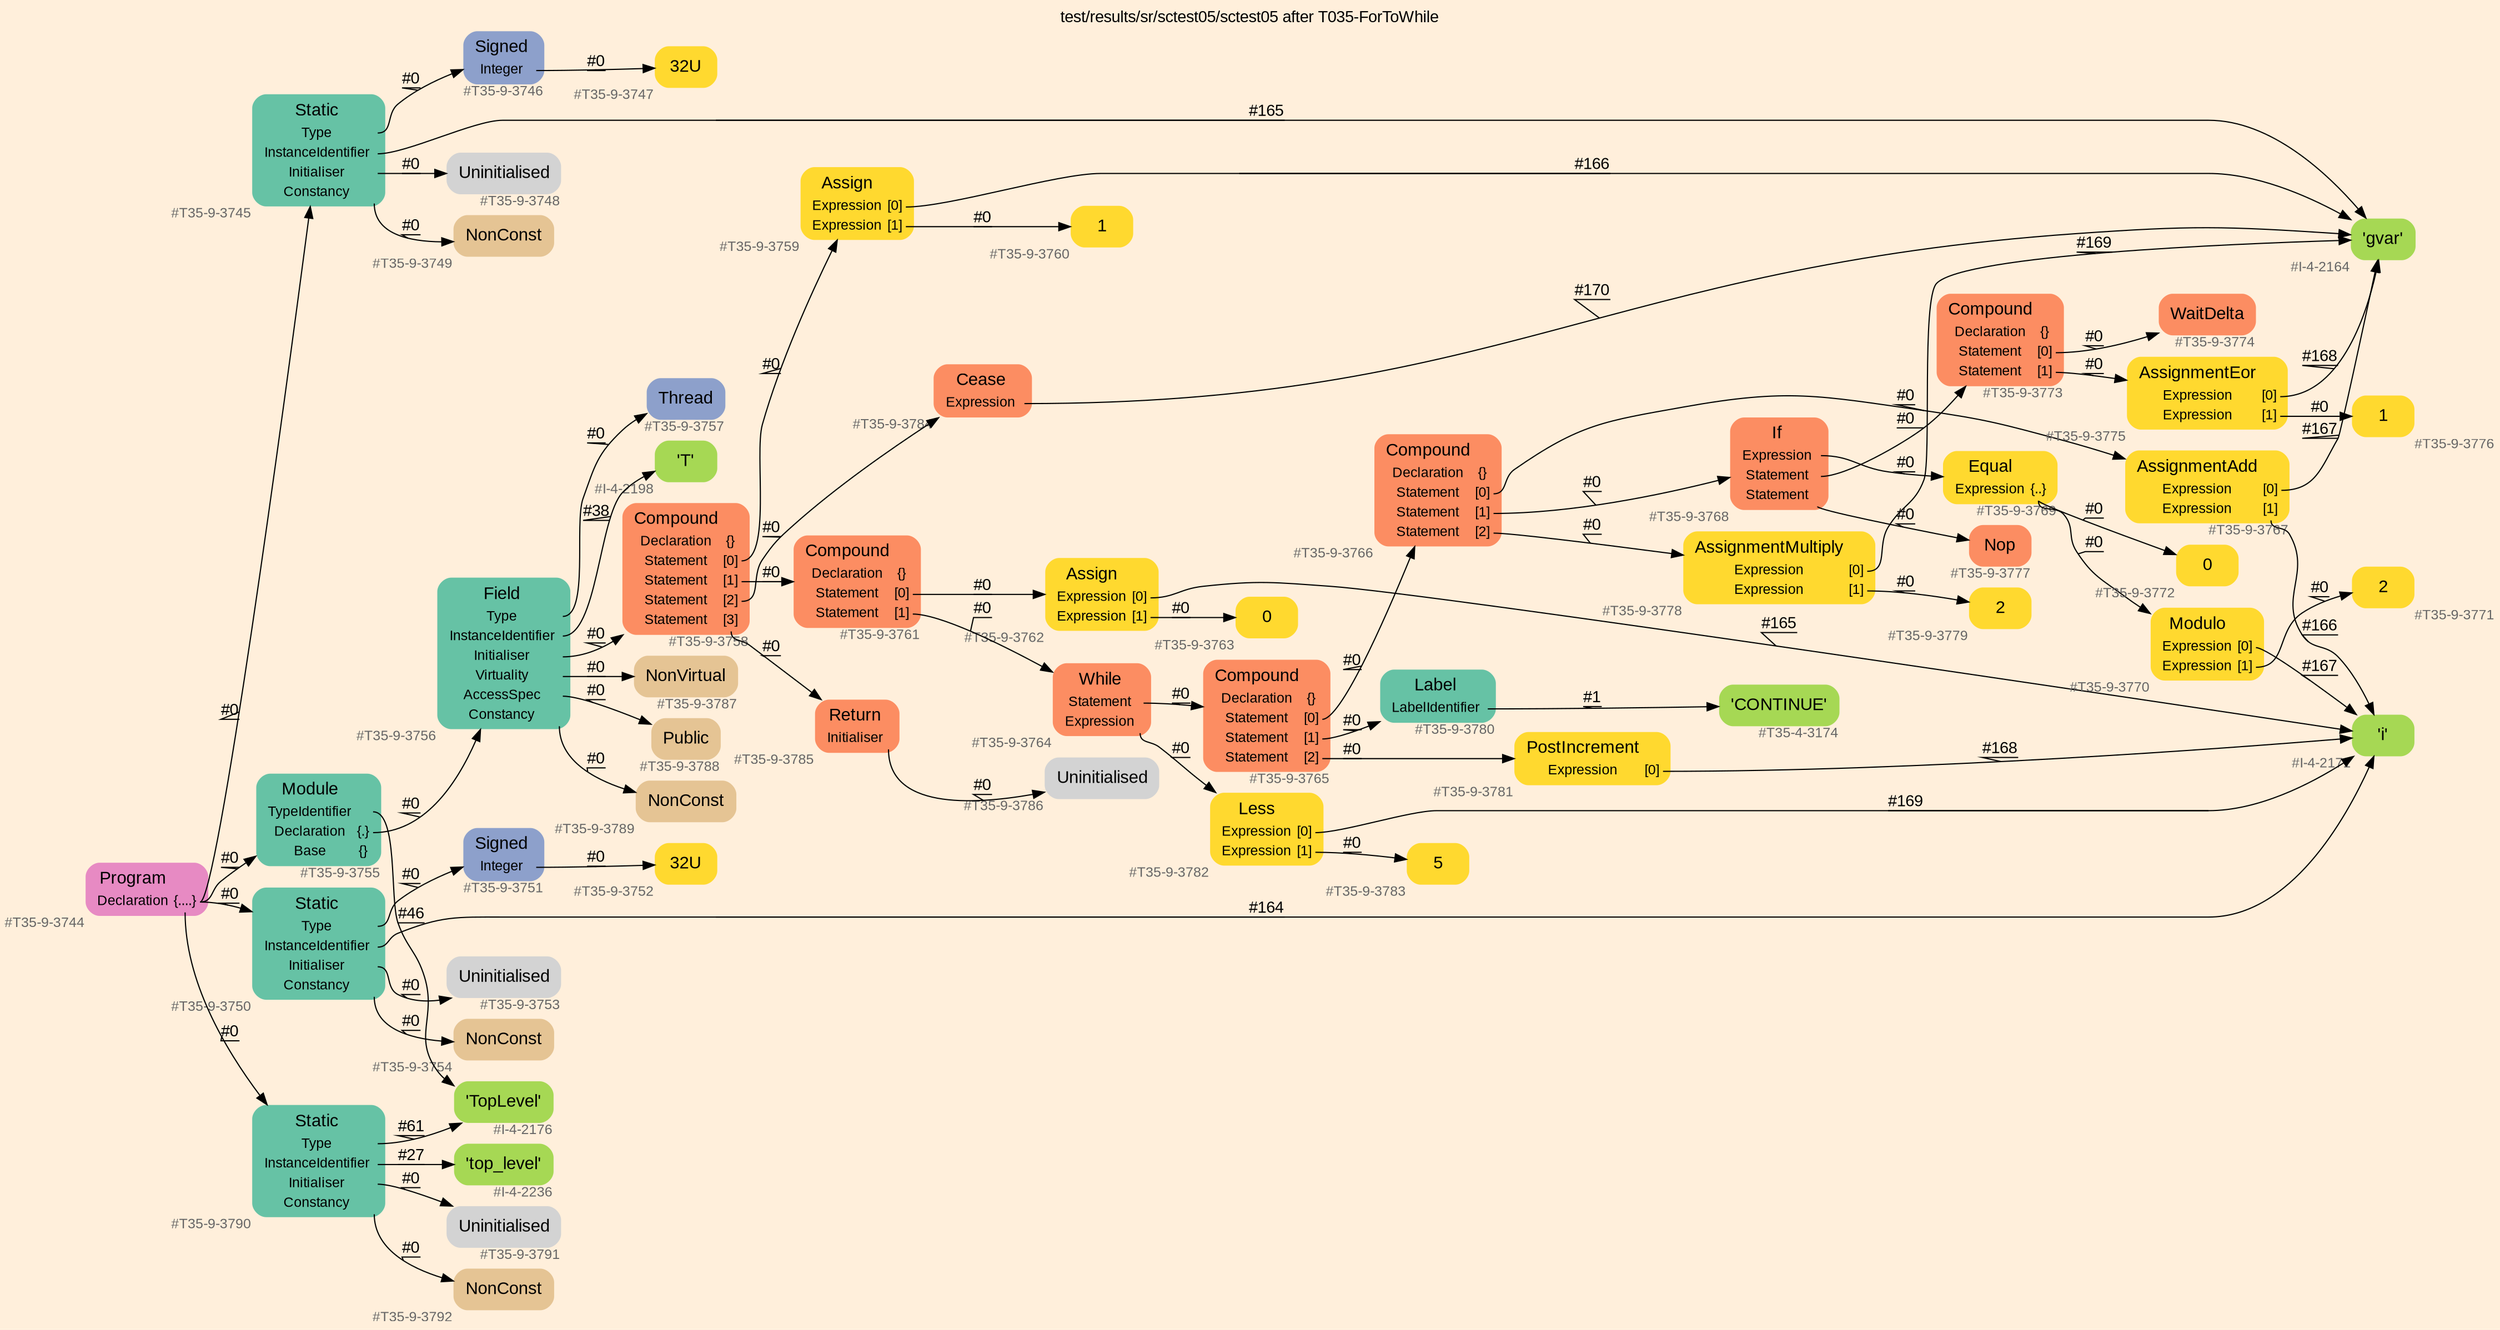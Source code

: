 digraph "test/results/sr/sctest05/sctest05 after T035-ForToWhile" {
label = "test/results/sr/sctest05/sctest05 after T035-ForToWhile"
labelloc = t
graph [
    rankdir = "LR"
    ranksep = 0.3
    bgcolor = antiquewhite1
    color = black
    fontcolor = black
    fontname = "Arial"
];
node [
    fontname = "Arial"
];
edge [
    fontname = "Arial"
];

// -------------------- node figure --------------------
// -------- block #T35-9-3744 ----------
"#T35-9-3744" [
    fillcolor = "/set28/4"
    xlabel = "#T35-9-3744"
    fontsize = "12"
    fontcolor = grey40
    shape = "plaintext"
    label = <<TABLE BORDER="0" CELLBORDER="0" CELLSPACING="0">
     <TR><TD><FONT COLOR="black" POINT-SIZE="15">Program</FONT></TD></TR>
     <TR><TD><FONT COLOR="black" POINT-SIZE="12">Declaration</FONT></TD><TD PORT="port0"><FONT COLOR="black" POINT-SIZE="12">{....}</FONT></TD></TR>
    </TABLE>>
    style = "rounded,filled"
];

// -------- block #T35-9-3745 ----------
"#T35-9-3745" [
    fillcolor = "/set28/1"
    xlabel = "#T35-9-3745"
    fontsize = "12"
    fontcolor = grey40
    shape = "plaintext"
    label = <<TABLE BORDER="0" CELLBORDER="0" CELLSPACING="0">
     <TR><TD><FONT COLOR="black" POINT-SIZE="15">Static</FONT></TD></TR>
     <TR><TD><FONT COLOR="black" POINT-SIZE="12">Type</FONT></TD><TD PORT="port0"></TD></TR>
     <TR><TD><FONT COLOR="black" POINT-SIZE="12">InstanceIdentifier</FONT></TD><TD PORT="port1"></TD></TR>
     <TR><TD><FONT COLOR="black" POINT-SIZE="12">Initialiser</FONT></TD><TD PORT="port2"></TD></TR>
     <TR><TD><FONT COLOR="black" POINT-SIZE="12">Constancy</FONT></TD><TD PORT="port3"></TD></TR>
    </TABLE>>
    style = "rounded,filled"
];

// -------- block #T35-9-3746 ----------
"#T35-9-3746" [
    fillcolor = "/set28/3"
    xlabel = "#T35-9-3746"
    fontsize = "12"
    fontcolor = grey40
    shape = "plaintext"
    label = <<TABLE BORDER="0" CELLBORDER="0" CELLSPACING="0">
     <TR><TD><FONT COLOR="black" POINT-SIZE="15">Signed</FONT></TD></TR>
     <TR><TD><FONT COLOR="black" POINT-SIZE="12">Integer</FONT></TD><TD PORT="port0"></TD></TR>
    </TABLE>>
    style = "rounded,filled"
];

// -------- block #T35-9-3747 ----------
"#T35-9-3747" [
    fillcolor = "/set28/6"
    xlabel = "#T35-9-3747"
    fontsize = "12"
    fontcolor = grey40
    shape = "plaintext"
    label = <<TABLE BORDER="0" CELLBORDER="0" CELLSPACING="0">
     <TR><TD><FONT COLOR="black" POINT-SIZE="15">32U</FONT></TD></TR>
    </TABLE>>
    style = "rounded,filled"
];

// -------- block #I-4-2164 ----------
"#I-4-2164" [
    fillcolor = "/set28/5"
    xlabel = "#I-4-2164"
    fontsize = "12"
    fontcolor = grey40
    shape = "plaintext"
    label = <<TABLE BORDER="0" CELLBORDER="0" CELLSPACING="0">
     <TR><TD><FONT COLOR="black" POINT-SIZE="15">'gvar'</FONT></TD></TR>
    </TABLE>>
    style = "rounded,filled"
];

// -------- block #T35-9-3748 ----------
"#T35-9-3748" [
    xlabel = "#T35-9-3748"
    fontsize = "12"
    fontcolor = grey40
    shape = "plaintext"
    label = <<TABLE BORDER="0" CELLBORDER="0" CELLSPACING="0">
     <TR><TD><FONT COLOR="black" POINT-SIZE="15">Uninitialised</FONT></TD></TR>
    </TABLE>>
    style = "rounded,filled"
];

// -------- block #T35-9-3749 ----------
"#T35-9-3749" [
    fillcolor = "/set28/7"
    xlabel = "#T35-9-3749"
    fontsize = "12"
    fontcolor = grey40
    shape = "plaintext"
    label = <<TABLE BORDER="0" CELLBORDER="0" CELLSPACING="0">
     <TR><TD><FONT COLOR="black" POINT-SIZE="15">NonConst</FONT></TD></TR>
    </TABLE>>
    style = "rounded,filled"
];

// -------- block #T35-9-3750 ----------
"#T35-9-3750" [
    fillcolor = "/set28/1"
    xlabel = "#T35-9-3750"
    fontsize = "12"
    fontcolor = grey40
    shape = "plaintext"
    label = <<TABLE BORDER="0" CELLBORDER="0" CELLSPACING="0">
     <TR><TD><FONT COLOR="black" POINT-SIZE="15">Static</FONT></TD></TR>
     <TR><TD><FONT COLOR="black" POINT-SIZE="12">Type</FONT></TD><TD PORT="port0"></TD></TR>
     <TR><TD><FONT COLOR="black" POINT-SIZE="12">InstanceIdentifier</FONT></TD><TD PORT="port1"></TD></TR>
     <TR><TD><FONT COLOR="black" POINT-SIZE="12">Initialiser</FONT></TD><TD PORT="port2"></TD></TR>
     <TR><TD><FONT COLOR="black" POINT-SIZE="12">Constancy</FONT></TD><TD PORT="port3"></TD></TR>
    </TABLE>>
    style = "rounded,filled"
];

// -------- block #T35-9-3751 ----------
"#T35-9-3751" [
    fillcolor = "/set28/3"
    xlabel = "#T35-9-3751"
    fontsize = "12"
    fontcolor = grey40
    shape = "plaintext"
    label = <<TABLE BORDER="0" CELLBORDER="0" CELLSPACING="0">
     <TR><TD><FONT COLOR="black" POINT-SIZE="15">Signed</FONT></TD></TR>
     <TR><TD><FONT COLOR="black" POINT-SIZE="12">Integer</FONT></TD><TD PORT="port0"></TD></TR>
    </TABLE>>
    style = "rounded,filled"
];

// -------- block #T35-9-3752 ----------
"#T35-9-3752" [
    fillcolor = "/set28/6"
    xlabel = "#T35-9-3752"
    fontsize = "12"
    fontcolor = grey40
    shape = "plaintext"
    label = <<TABLE BORDER="0" CELLBORDER="0" CELLSPACING="0">
     <TR><TD><FONT COLOR="black" POINT-SIZE="15">32U</FONT></TD></TR>
    </TABLE>>
    style = "rounded,filled"
];

// -------- block #I-4-2171 ----------
"#I-4-2171" [
    fillcolor = "/set28/5"
    xlabel = "#I-4-2171"
    fontsize = "12"
    fontcolor = grey40
    shape = "plaintext"
    label = <<TABLE BORDER="0" CELLBORDER="0" CELLSPACING="0">
     <TR><TD><FONT COLOR="black" POINT-SIZE="15">'i'</FONT></TD></TR>
    </TABLE>>
    style = "rounded,filled"
];

// -------- block #T35-9-3753 ----------
"#T35-9-3753" [
    xlabel = "#T35-9-3753"
    fontsize = "12"
    fontcolor = grey40
    shape = "plaintext"
    label = <<TABLE BORDER="0" CELLBORDER="0" CELLSPACING="0">
     <TR><TD><FONT COLOR="black" POINT-SIZE="15">Uninitialised</FONT></TD></TR>
    </TABLE>>
    style = "rounded,filled"
];

// -------- block #T35-9-3754 ----------
"#T35-9-3754" [
    fillcolor = "/set28/7"
    xlabel = "#T35-9-3754"
    fontsize = "12"
    fontcolor = grey40
    shape = "plaintext"
    label = <<TABLE BORDER="0" CELLBORDER="0" CELLSPACING="0">
     <TR><TD><FONT COLOR="black" POINT-SIZE="15">NonConst</FONT></TD></TR>
    </TABLE>>
    style = "rounded,filled"
];

// -------- block #T35-9-3755 ----------
"#T35-9-3755" [
    fillcolor = "/set28/1"
    xlabel = "#T35-9-3755"
    fontsize = "12"
    fontcolor = grey40
    shape = "plaintext"
    label = <<TABLE BORDER="0" CELLBORDER="0" CELLSPACING="0">
     <TR><TD><FONT COLOR="black" POINT-SIZE="15">Module</FONT></TD></TR>
     <TR><TD><FONT COLOR="black" POINT-SIZE="12">TypeIdentifier</FONT></TD><TD PORT="port0"></TD></TR>
     <TR><TD><FONT COLOR="black" POINT-SIZE="12">Declaration</FONT></TD><TD PORT="port1"><FONT COLOR="black" POINT-SIZE="12">{.}</FONT></TD></TR>
     <TR><TD><FONT COLOR="black" POINT-SIZE="12">Base</FONT></TD><TD PORT="port2"><FONT COLOR="black" POINT-SIZE="12">{}</FONT></TD></TR>
    </TABLE>>
    style = "rounded,filled"
];

// -------- block #I-4-2176 ----------
"#I-4-2176" [
    fillcolor = "/set28/5"
    xlabel = "#I-4-2176"
    fontsize = "12"
    fontcolor = grey40
    shape = "plaintext"
    label = <<TABLE BORDER="0" CELLBORDER="0" CELLSPACING="0">
     <TR><TD><FONT COLOR="black" POINT-SIZE="15">'TopLevel'</FONT></TD></TR>
    </TABLE>>
    style = "rounded,filled"
];

// -------- block #T35-9-3756 ----------
"#T35-9-3756" [
    fillcolor = "/set28/1"
    xlabel = "#T35-9-3756"
    fontsize = "12"
    fontcolor = grey40
    shape = "plaintext"
    label = <<TABLE BORDER="0" CELLBORDER="0" CELLSPACING="0">
     <TR><TD><FONT COLOR="black" POINT-SIZE="15">Field</FONT></TD></TR>
     <TR><TD><FONT COLOR="black" POINT-SIZE="12">Type</FONT></TD><TD PORT="port0"></TD></TR>
     <TR><TD><FONT COLOR="black" POINT-SIZE="12">InstanceIdentifier</FONT></TD><TD PORT="port1"></TD></TR>
     <TR><TD><FONT COLOR="black" POINT-SIZE="12">Initialiser</FONT></TD><TD PORT="port2"></TD></TR>
     <TR><TD><FONT COLOR="black" POINT-SIZE="12">Virtuality</FONT></TD><TD PORT="port3"></TD></TR>
     <TR><TD><FONT COLOR="black" POINT-SIZE="12">AccessSpec</FONT></TD><TD PORT="port4"></TD></TR>
     <TR><TD><FONT COLOR="black" POINT-SIZE="12">Constancy</FONT></TD><TD PORT="port5"></TD></TR>
    </TABLE>>
    style = "rounded,filled"
];

// -------- block #T35-9-3757 ----------
"#T35-9-3757" [
    fillcolor = "/set28/3"
    xlabel = "#T35-9-3757"
    fontsize = "12"
    fontcolor = grey40
    shape = "plaintext"
    label = <<TABLE BORDER="0" CELLBORDER="0" CELLSPACING="0">
     <TR><TD><FONT COLOR="black" POINT-SIZE="15">Thread</FONT></TD></TR>
    </TABLE>>
    style = "rounded,filled"
];

// -------- block #I-4-2198 ----------
"#I-4-2198" [
    fillcolor = "/set28/5"
    xlabel = "#I-4-2198"
    fontsize = "12"
    fontcolor = grey40
    shape = "plaintext"
    label = <<TABLE BORDER="0" CELLBORDER="0" CELLSPACING="0">
     <TR><TD><FONT COLOR="black" POINT-SIZE="15">'T'</FONT></TD></TR>
    </TABLE>>
    style = "rounded,filled"
];

// -------- block #T35-9-3758 ----------
"#T35-9-3758" [
    fillcolor = "/set28/2"
    xlabel = "#T35-9-3758"
    fontsize = "12"
    fontcolor = grey40
    shape = "plaintext"
    label = <<TABLE BORDER="0" CELLBORDER="0" CELLSPACING="0">
     <TR><TD><FONT COLOR="black" POINT-SIZE="15">Compound</FONT></TD></TR>
     <TR><TD><FONT COLOR="black" POINT-SIZE="12">Declaration</FONT></TD><TD PORT="port0"><FONT COLOR="black" POINT-SIZE="12">{}</FONT></TD></TR>
     <TR><TD><FONT COLOR="black" POINT-SIZE="12">Statement</FONT></TD><TD PORT="port1"><FONT COLOR="black" POINT-SIZE="12">[0]</FONT></TD></TR>
     <TR><TD><FONT COLOR="black" POINT-SIZE="12">Statement</FONT></TD><TD PORT="port2"><FONT COLOR="black" POINT-SIZE="12">[1]</FONT></TD></TR>
     <TR><TD><FONT COLOR="black" POINT-SIZE="12">Statement</FONT></TD><TD PORT="port3"><FONT COLOR="black" POINT-SIZE="12">[2]</FONT></TD></TR>
     <TR><TD><FONT COLOR="black" POINT-SIZE="12">Statement</FONT></TD><TD PORT="port4"><FONT COLOR="black" POINT-SIZE="12">[3]</FONT></TD></TR>
    </TABLE>>
    style = "rounded,filled"
];

// -------- block #T35-9-3759 ----------
"#T35-9-3759" [
    fillcolor = "/set28/6"
    xlabel = "#T35-9-3759"
    fontsize = "12"
    fontcolor = grey40
    shape = "plaintext"
    label = <<TABLE BORDER="0" CELLBORDER="0" CELLSPACING="0">
     <TR><TD><FONT COLOR="black" POINT-SIZE="15">Assign</FONT></TD></TR>
     <TR><TD><FONT COLOR="black" POINT-SIZE="12">Expression</FONT></TD><TD PORT="port0"><FONT COLOR="black" POINT-SIZE="12">[0]</FONT></TD></TR>
     <TR><TD><FONT COLOR="black" POINT-SIZE="12">Expression</FONT></TD><TD PORT="port1"><FONT COLOR="black" POINT-SIZE="12">[1]</FONT></TD></TR>
    </TABLE>>
    style = "rounded,filled"
];

// -------- block #T35-9-3760 ----------
"#T35-9-3760" [
    fillcolor = "/set28/6"
    xlabel = "#T35-9-3760"
    fontsize = "12"
    fontcolor = grey40
    shape = "plaintext"
    label = <<TABLE BORDER="0" CELLBORDER="0" CELLSPACING="0">
     <TR><TD><FONT COLOR="black" POINT-SIZE="15">1</FONT></TD></TR>
    </TABLE>>
    style = "rounded,filled"
];

// -------- block #T35-9-3761 ----------
"#T35-9-3761" [
    fillcolor = "/set28/2"
    xlabel = "#T35-9-3761"
    fontsize = "12"
    fontcolor = grey40
    shape = "plaintext"
    label = <<TABLE BORDER="0" CELLBORDER="0" CELLSPACING="0">
     <TR><TD><FONT COLOR="black" POINT-SIZE="15">Compound</FONT></TD></TR>
     <TR><TD><FONT COLOR="black" POINT-SIZE="12">Declaration</FONT></TD><TD PORT="port0"><FONT COLOR="black" POINT-SIZE="12">{}</FONT></TD></TR>
     <TR><TD><FONT COLOR="black" POINT-SIZE="12">Statement</FONT></TD><TD PORT="port1"><FONT COLOR="black" POINT-SIZE="12">[0]</FONT></TD></TR>
     <TR><TD><FONT COLOR="black" POINT-SIZE="12">Statement</FONT></TD><TD PORT="port2"><FONT COLOR="black" POINT-SIZE="12">[1]</FONT></TD></TR>
    </TABLE>>
    style = "rounded,filled"
];

// -------- block #T35-9-3762 ----------
"#T35-9-3762" [
    fillcolor = "/set28/6"
    xlabel = "#T35-9-3762"
    fontsize = "12"
    fontcolor = grey40
    shape = "plaintext"
    label = <<TABLE BORDER="0" CELLBORDER="0" CELLSPACING="0">
     <TR><TD><FONT COLOR="black" POINT-SIZE="15">Assign</FONT></TD></TR>
     <TR><TD><FONT COLOR="black" POINT-SIZE="12">Expression</FONT></TD><TD PORT="port0"><FONT COLOR="black" POINT-SIZE="12">[0]</FONT></TD></TR>
     <TR><TD><FONT COLOR="black" POINT-SIZE="12">Expression</FONT></TD><TD PORT="port1"><FONT COLOR="black" POINT-SIZE="12">[1]</FONT></TD></TR>
    </TABLE>>
    style = "rounded,filled"
];

// -------- block #T35-9-3763 ----------
"#T35-9-3763" [
    fillcolor = "/set28/6"
    xlabel = "#T35-9-3763"
    fontsize = "12"
    fontcolor = grey40
    shape = "plaintext"
    label = <<TABLE BORDER="0" CELLBORDER="0" CELLSPACING="0">
     <TR><TD><FONT COLOR="black" POINT-SIZE="15">0</FONT></TD></TR>
    </TABLE>>
    style = "rounded,filled"
];

// -------- block #T35-9-3764 ----------
"#T35-9-3764" [
    fillcolor = "/set28/2"
    xlabel = "#T35-9-3764"
    fontsize = "12"
    fontcolor = grey40
    shape = "plaintext"
    label = <<TABLE BORDER="0" CELLBORDER="0" CELLSPACING="0">
     <TR><TD><FONT COLOR="black" POINT-SIZE="15">While</FONT></TD></TR>
     <TR><TD><FONT COLOR="black" POINT-SIZE="12">Statement</FONT></TD><TD PORT="port0"></TD></TR>
     <TR><TD><FONT COLOR="black" POINT-SIZE="12">Expression</FONT></TD><TD PORT="port1"></TD></TR>
    </TABLE>>
    style = "rounded,filled"
];

// -------- block #T35-9-3765 ----------
"#T35-9-3765" [
    fillcolor = "/set28/2"
    xlabel = "#T35-9-3765"
    fontsize = "12"
    fontcolor = grey40
    shape = "plaintext"
    label = <<TABLE BORDER="0" CELLBORDER="0" CELLSPACING="0">
     <TR><TD><FONT COLOR="black" POINT-SIZE="15">Compound</FONT></TD></TR>
     <TR><TD><FONT COLOR="black" POINT-SIZE="12">Declaration</FONT></TD><TD PORT="port0"><FONT COLOR="black" POINT-SIZE="12">{}</FONT></TD></TR>
     <TR><TD><FONT COLOR="black" POINT-SIZE="12">Statement</FONT></TD><TD PORT="port1"><FONT COLOR="black" POINT-SIZE="12">[0]</FONT></TD></TR>
     <TR><TD><FONT COLOR="black" POINT-SIZE="12">Statement</FONT></TD><TD PORT="port2"><FONT COLOR="black" POINT-SIZE="12">[1]</FONT></TD></TR>
     <TR><TD><FONT COLOR="black" POINT-SIZE="12">Statement</FONT></TD><TD PORT="port3"><FONT COLOR="black" POINT-SIZE="12">[2]</FONT></TD></TR>
    </TABLE>>
    style = "rounded,filled"
];

// -------- block #T35-9-3766 ----------
"#T35-9-3766" [
    fillcolor = "/set28/2"
    xlabel = "#T35-9-3766"
    fontsize = "12"
    fontcolor = grey40
    shape = "plaintext"
    label = <<TABLE BORDER="0" CELLBORDER="0" CELLSPACING="0">
     <TR><TD><FONT COLOR="black" POINT-SIZE="15">Compound</FONT></TD></TR>
     <TR><TD><FONT COLOR="black" POINT-SIZE="12">Declaration</FONT></TD><TD PORT="port0"><FONT COLOR="black" POINT-SIZE="12">{}</FONT></TD></TR>
     <TR><TD><FONT COLOR="black" POINT-SIZE="12">Statement</FONT></TD><TD PORT="port1"><FONT COLOR="black" POINT-SIZE="12">[0]</FONT></TD></TR>
     <TR><TD><FONT COLOR="black" POINT-SIZE="12">Statement</FONT></TD><TD PORT="port2"><FONT COLOR="black" POINT-SIZE="12">[1]</FONT></TD></TR>
     <TR><TD><FONT COLOR="black" POINT-SIZE="12">Statement</FONT></TD><TD PORT="port3"><FONT COLOR="black" POINT-SIZE="12">[2]</FONT></TD></TR>
    </TABLE>>
    style = "rounded,filled"
];

// -------- block #T35-9-3767 ----------
"#T35-9-3767" [
    fillcolor = "/set28/6"
    xlabel = "#T35-9-3767"
    fontsize = "12"
    fontcolor = grey40
    shape = "plaintext"
    label = <<TABLE BORDER="0" CELLBORDER="0" CELLSPACING="0">
     <TR><TD><FONT COLOR="black" POINT-SIZE="15">AssignmentAdd</FONT></TD></TR>
     <TR><TD><FONT COLOR="black" POINT-SIZE="12">Expression</FONT></TD><TD PORT="port0"><FONT COLOR="black" POINT-SIZE="12">[0]</FONT></TD></TR>
     <TR><TD><FONT COLOR="black" POINT-SIZE="12">Expression</FONT></TD><TD PORT="port1"><FONT COLOR="black" POINT-SIZE="12">[1]</FONT></TD></TR>
    </TABLE>>
    style = "rounded,filled"
];

// -------- block #T35-9-3768 ----------
"#T35-9-3768" [
    fillcolor = "/set28/2"
    xlabel = "#T35-9-3768"
    fontsize = "12"
    fontcolor = grey40
    shape = "plaintext"
    label = <<TABLE BORDER="0" CELLBORDER="0" CELLSPACING="0">
     <TR><TD><FONT COLOR="black" POINT-SIZE="15">If</FONT></TD></TR>
     <TR><TD><FONT COLOR="black" POINT-SIZE="12">Expression</FONT></TD><TD PORT="port0"></TD></TR>
     <TR><TD><FONT COLOR="black" POINT-SIZE="12">Statement</FONT></TD><TD PORT="port1"></TD></TR>
     <TR><TD><FONT COLOR="black" POINT-SIZE="12">Statement</FONT></TD><TD PORT="port2"></TD></TR>
    </TABLE>>
    style = "rounded,filled"
];

// -------- block #T35-9-3769 ----------
"#T35-9-3769" [
    fillcolor = "/set28/6"
    xlabel = "#T35-9-3769"
    fontsize = "12"
    fontcolor = grey40
    shape = "plaintext"
    label = <<TABLE BORDER="0" CELLBORDER="0" CELLSPACING="0">
     <TR><TD><FONT COLOR="black" POINT-SIZE="15">Equal</FONT></TD></TR>
     <TR><TD><FONT COLOR="black" POINT-SIZE="12">Expression</FONT></TD><TD PORT="port0"><FONT COLOR="black" POINT-SIZE="12">{..}</FONT></TD></TR>
    </TABLE>>
    style = "rounded,filled"
];

// -------- block #T35-9-3770 ----------
"#T35-9-3770" [
    fillcolor = "/set28/6"
    xlabel = "#T35-9-3770"
    fontsize = "12"
    fontcolor = grey40
    shape = "plaintext"
    label = <<TABLE BORDER="0" CELLBORDER="0" CELLSPACING="0">
     <TR><TD><FONT COLOR="black" POINT-SIZE="15">Modulo</FONT></TD></TR>
     <TR><TD><FONT COLOR="black" POINT-SIZE="12">Expression</FONT></TD><TD PORT="port0"><FONT COLOR="black" POINT-SIZE="12">[0]</FONT></TD></TR>
     <TR><TD><FONT COLOR="black" POINT-SIZE="12">Expression</FONT></TD><TD PORT="port1"><FONT COLOR="black" POINT-SIZE="12">[1]</FONT></TD></TR>
    </TABLE>>
    style = "rounded,filled"
];

// -------- block #T35-9-3771 ----------
"#T35-9-3771" [
    fillcolor = "/set28/6"
    xlabel = "#T35-9-3771"
    fontsize = "12"
    fontcolor = grey40
    shape = "plaintext"
    label = <<TABLE BORDER="0" CELLBORDER="0" CELLSPACING="0">
     <TR><TD><FONT COLOR="black" POINT-SIZE="15">2</FONT></TD></TR>
    </TABLE>>
    style = "rounded,filled"
];

// -------- block #T35-9-3772 ----------
"#T35-9-3772" [
    fillcolor = "/set28/6"
    xlabel = "#T35-9-3772"
    fontsize = "12"
    fontcolor = grey40
    shape = "plaintext"
    label = <<TABLE BORDER="0" CELLBORDER="0" CELLSPACING="0">
     <TR><TD><FONT COLOR="black" POINT-SIZE="15">0</FONT></TD></TR>
    </TABLE>>
    style = "rounded,filled"
];

// -------- block #T35-9-3773 ----------
"#T35-9-3773" [
    fillcolor = "/set28/2"
    xlabel = "#T35-9-3773"
    fontsize = "12"
    fontcolor = grey40
    shape = "plaintext"
    label = <<TABLE BORDER="0" CELLBORDER="0" CELLSPACING="0">
     <TR><TD><FONT COLOR="black" POINT-SIZE="15">Compound</FONT></TD></TR>
     <TR><TD><FONT COLOR="black" POINT-SIZE="12">Declaration</FONT></TD><TD PORT="port0"><FONT COLOR="black" POINT-SIZE="12">{}</FONT></TD></TR>
     <TR><TD><FONT COLOR="black" POINT-SIZE="12">Statement</FONT></TD><TD PORT="port1"><FONT COLOR="black" POINT-SIZE="12">[0]</FONT></TD></TR>
     <TR><TD><FONT COLOR="black" POINT-SIZE="12">Statement</FONT></TD><TD PORT="port2"><FONT COLOR="black" POINT-SIZE="12">[1]</FONT></TD></TR>
    </TABLE>>
    style = "rounded,filled"
];

// -------- block #T35-9-3774 ----------
"#T35-9-3774" [
    fillcolor = "/set28/2"
    xlabel = "#T35-9-3774"
    fontsize = "12"
    fontcolor = grey40
    shape = "plaintext"
    label = <<TABLE BORDER="0" CELLBORDER="0" CELLSPACING="0">
     <TR><TD><FONT COLOR="black" POINT-SIZE="15">WaitDelta</FONT></TD></TR>
    </TABLE>>
    style = "rounded,filled"
];

// -------- block #T35-9-3775 ----------
"#T35-9-3775" [
    fillcolor = "/set28/6"
    xlabel = "#T35-9-3775"
    fontsize = "12"
    fontcolor = grey40
    shape = "plaintext"
    label = <<TABLE BORDER="0" CELLBORDER="0" CELLSPACING="0">
     <TR><TD><FONT COLOR="black" POINT-SIZE="15">AssignmentEor</FONT></TD></TR>
     <TR><TD><FONT COLOR="black" POINT-SIZE="12">Expression</FONT></TD><TD PORT="port0"><FONT COLOR="black" POINT-SIZE="12">[0]</FONT></TD></TR>
     <TR><TD><FONT COLOR="black" POINT-SIZE="12">Expression</FONT></TD><TD PORT="port1"><FONT COLOR="black" POINT-SIZE="12">[1]</FONT></TD></TR>
    </TABLE>>
    style = "rounded,filled"
];

// -------- block #T35-9-3776 ----------
"#T35-9-3776" [
    fillcolor = "/set28/6"
    xlabel = "#T35-9-3776"
    fontsize = "12"
    fontcolor = grey40
    shape = "plaintext"
    label = <<TABLE BORDER="0" CELLBORDER="0" CELLSPACING="0">
     <TR><TD><FONT COLOR="black" POINT-SIZE="15">1</FONT></TD></TR>
    </TABLE>>
    style = "rounded,filled"
];

// -------- block #T35-9-3777 ----------
"#T35-9-3777" [
    fillcolor = "/set28/2"
    xlabel = "#T35-9-3777"
    fontsize = "12"
    fontcolor = grey40
    shape = "plaintext"
    label = <<TABLE BORDER="0" CELLBORDER="0" CELLSPACING="0">
     <TR><TD><FONT COLOR="black" POINT-SIZE="15">Nop</FONT></TD></TR>
    </TABLE>>
    style = "rounded,filled"
];

// -------- block #T35-9-3778 ----------
"#T35-9-3778" [
    fillcolor = "/set28/6"
    xlabel = "#T35-9-3778"
    fontsize = "12"
    fontcolor = grey40
    shape = "plaintext"
    label = <<TABLE BORDER="0" CELLBORDER="0" CELLSPACING="0">
     <TR><TD><FONT COLOR="black" POINT-SIZE="15">AssignmentMultiply</FONT></TD></TR>
     <TR><TD><FONT COLOR="black" POINT-SIZE="12">Expression</FONT></TD><TD PORT="port0"><FONT COLOR="black" POINT-SIZE="12">[0]</FONT></TD></TR>
     <TR><TD><FONT COLOR="black" POINT-SIZE="12">Expression</FONT></TD><TD PORT="port1"><FONT COLOR="black" POINT-SIZE="12">[1]</FONT></TD></TR>
    </TABLE>>
    style = "rounded,filled"
];

// -------- block #T35-9-3779 ----------
"#T35-9-3779" [
    fillcolor = "/set28/6"
    xlabel = "#T35-9-3779"
    fontsize = "12"
    fontcolor = grey40
    shape = "plaintext"
    label = <<TABLE BORDER="0" CELLBORDER="0" CELLSPACING="0">
     <TR><TD><FONT COLOR="black" POINT-SIZE="15">2</FONT></TD></TR>
    </TABLE>>
    style = "rounded,filled"
];

// -------- block #T35-9-3780 ----------
"#T35-9-3780" [
    fillcolor = "/set28/1"
    xlabel = "#T35-9-3780"
    fontsize = "12"
    fontcolor = grey40
    shape = "plaintext"
    label = <<TABLE BORDER="0" CELLBORDER="0" CELLSPACING="0">
     <TR><TD><FONT COLOR="black" POINT-SIZE="15">Label</FONT></TD></TR>
     <TR><TD><FONT COLOR="black" POINT-SIZE="12">LabelIdentifier</FONT></TD><TD PORT="port0"></TD></TR>
    </TABLE>>
    style = "rounded,filled"
];

// -------- block #T35-4-3174 ----------
"#T35-4-3174" [
    fillcolor = "/set28/5"
    xlabel = "#T35-4-3174"
    fontsize = "12"
    fontcolor = grey40
    shape = "plaintext"
    label = <<TABLE BORDER="0" CELLBORDER="0" CELLSPACING="0">
     <TR><TD><FONT COLOR="black" POINT-SIZE="15">'CONTINUE'</FONT></TD></TR>
    </TABLE>>
    style = "rounded,filled"
];

// -------- block #T35-9-3781 ----------
"#T35-9-3781" [
    fillcolor = "/set28/6"
    xlabel = "#T35-9-3781"
    fontsize = "12"
    fontcolor = grey40
    shape = "plaintext"
    label = <<TABLE BORDER="0" CELLBORDER="0" CELLSPACING="0">
     <TR><TD><FONT COLOR="black" POINT-SIZE="15">PostIncrement</FONT></TD></TR>
     <TR><TD><FONT COLOR="black" POINT-SIZE="12">Expression</FONT></TD><TD PORT="port0"><FONT COLOR="black" POINT-SIZE="12">[0]</FONT></TD></TR>
    </TABLE>>
    style = "rounded,filled"
];

// -------- block #T35-9-3782 ----------
"#T35-9-3782" [
    fillcolor = "/set28/6"
    xlabel = "#T35-9-3782"
    fontsize = "12"
    fontcolor = grey40
    shape = "plaintext"
    label = <<TABLE BORDER="0" CELLBORDER="0" CELLSPACING="0">
     <TR><TD><FONT COLOR="black" POINT-SIZE="15">Less</FONT></TD></TR>
     <TR><TD><FONT COLOR="black" POINT-SIZE="12">Expression</FONT></TD><TD PORT="port0"><FONT COLOR="black" POINT-SIZE="12">[0]</FONT></TD></TR>
     <TR><TD><FONT COLOR="black" POINT-SIZE="12">Expression</FONT></TD><TD PORT="port1"><FONT COLOR="black" POINT-SIZE="12">[1]</FONT></TD></TR>
    </TABLE>>
    style = "rounded,filled"
];

// -------- block #T35-9-3783 ----------
"#T35-9-3783" [
    fillcolor = "/set28/6"
    xlabel = "#T35-9-3783"
    fontsize = "12"
    fontcolor = grey40
    shape = "plaintext"
    label = <<TABLE BORDER="0" CELLBORDER="0" CELLSPACING="0">
     <TR><TD><FONT COLOR="black" POINT-SIZE="15">5</FONT></TD></TR>
    </TABLE>>
    style = "rounded,filled"
];

// -------- block #T35-9-3784 ----------
"#T35-9-3784" [
    fillcolor = "/set28/2"
    xlabel = "#T35-9-3784"
    fontsize = "12"
    fontcolor = grey40
    shape = "plaintext"
    label = <<TABLE BORDER="0" CELLBORDER="0" CELLSPACING="0">
     <TR><TD><FONT COLOR="black" POINT-SIZE="15">Cease</FONT></TD></TR>
     <TR><TD><FONT COLOR="black" POINT-SIZE="12">Expression</FONT></TD><TD PORT="port0"></TD></TR>
    </TABLE>>
    style = "rounded,filled"
];

// -------- block #T35-9-3785 ----------
"#T35-9-3785" [
    fillcolor = "/set28/2"
    xlabel = "#T35-9-3785"
    fontsize = "12"
    fontcolor = grey40
    shape = "plaintext"
    label = <<TABLE BORDER="0" CELLBORDER="0" CELLSPACING="0">
     <TR><TD><FONT COLOR="black" POINT-SIZE="15">Return</FONT></TD></TR>
     <TR><TD><FONT COLOR="black" POINT-SIZE="12">Initialiser</FONT></TD><TD PORT="port0"></TD></TR>
    </TABLE>>
    style = "rounded,filled"
];

// -------- block #T35-9-3786 ----------
"#T35-9-3786" [
    xlabel = "#T35-9-3786"
    fontsize = "12"
    fontcolor = grey40
    shape = "plaintext"
    label = <<TABLE BORDER="0" CELLBORDER="0" CELLSPACING="0">
     <TR><TD><FONT COLOR="black" POINT-SIZE="15">Uninitialised</FONT></TD></TR>
    </TABLE>>
    style = "rounded,filled"
];

// -------- block #T35-9-3787 ----------
"#T35-9-3787" [
    fillcolor = "/set28/7"
    xlabel = "#T35-9-3787"
    fontsize = "12"
    fontcolor = grey40
    shape = "plaintext"
    label = <<TABLE BORDER="0" CELLBORDER="0" CELLSPACING="0">
     <TR><TD><FONT COLOR="black" POINT-SIZE="15">NonVirtual</FONT></TD></TR>
    </TABLE>>
    style = "rounded,filled"
];

// -------- block #T35-9-3788 ----------
"#T35-9-3788" [
    fillcolor = "/set28/7"
    xlabel = "#T35-9-3788"
    fontsize = "12"
    fontcolor = grey40
    shape = "plaintext"
    label = <<TABLE BORDER="0" CELLBORDER="0" CELLSPACING="0">
     <TR><TD><FONT COLOR="black" POINT-SIZE="15">Public</FONT></TD></TR>
    </TABLE>>
    style = "rounded,filled"
];

// -------- block #T35-9-3789 ----------
"#T35-9-3789" [
    fillcolor = "/set28/7"
    xlabel = "#T35-9-3789"
    fontsize = "12"
    fontcolor = grey40
    shape = "plaintext"
    label = <<TABLE BORDER="0" CELLBORDER="0" CELLSPACING="0">
     <TR><TD><FONT COLOR="black" POINT-SIZE="15">NonConst</FONT></TD></TR>
    </TABLE>>
    style = "rounded,filled"
];

// -------- block #T35-9-3790 ----------
"#T35-9-3790" [
    fillcolor = "/set28/1"
    xlabel = "#T35-9-3790"
    fontsize = "12"
    fontcolor = grey40
    shape = "plaintext"
    label = <<TABLE BORDER="0" CELLBORDER="0" CELLSPACING="0">
     <TR><TD><FONT COLOR="black" POINT-SIZE="15">Static</FONT></TD></TR>
     <TR><TD><FONT COLOR="black" POINT-SIZE="12">Type</FONT></TD><TD PORT="port0"></TD></TR>
     <TR><TD><FONT COLOR="black" POINT-SIZE="12">InstanceIdentifier</FONT></TD><TD PORT="port1"></TD></TR>
     <TR><TD><FONT COLOR="black" POINT-SIZE="12">Initialiser</FONT></TD><TD PORT="port2"></TD></TR>
     <TR><TD><FONT COLOR="black" POINT-SIZE="12">Constancy</FONT></TD><TD PORT="port3"></TD></TR>
    </TABLE>>
    style = "rounded,filled"
];

// -------- block #I-4-2236 ----------
"#I-4-2236" [
    fillcolor = "/set28/5"
    xlabel = "#I-4-2236"
    fontsize = "12"
    fontcolor = grey40
    shape = "plaintext"
    label = <<TABLE BORDER="0" CELLBORDER="0" CELLSPACING="0">
     <TR><TD><FONT COLOR="black" POINT-SIZE="15">'top_level'</FONT></TD></TR>
    </TABLE>>
    style = "rounded,filled"
];

// -------- block #T35-9-3791 ----------
"#T35-9-3791" [
    xlabel = "#T35-9-3791"
    fontsize = "12"
    fontcolor = grey40
    shape = "plaintext"
    label = <<TABLE BORDER="0" CELLBORDER="0" CELLSPACING="0">
     <TR><TD><FONT COLOR="black" POINT-SIZE="15">Uninitialised</FONT></TD></TR>
    </TABLE>>
    style = "rounded,filled"
];

// -------- block #T35-9-3792 ----------
"#T35-9-3792" [
    fillcolor = "/set28/7"
    xlabel = "#T35-9-3792"
    fontsize = "12"
    fontcolor = grey40
    shape = "plaintext"
    label = <<TABLE BORDER="0" CELLBORDER="0" CELLSPACING="0">
     <TR><TD><FONT COLOR="black" POINT-SIZE="15">NonConst</FONT></TD></TR>
    </TABLE>>
    style = "rounded,filled"
];

"#T35-9-3744":port0 -> "#T35-9-3745" [
    label = "#0"
    decorate = true
    color = black
    fontcolor = black
];

"#T35-9-3744":port0 -> "#T35-9-3750" [
    label = "#0"
    decorate = true
    color = black
    fontcolor = black
];

"#T35-9-3744":port0 -> "#T35-9-3755" [
    label = "#0"
    decorate = true
    color = black
    fontcolor = black
];

"#T35-9-3744":port0 -> "#T35-9-3790" [
    label = "#0"
    decorate = true
    color = black
    fontcolor = black
];

"#T35-9-3745":port0 -> "#T35-9-3746" [
    label = "#0"
    decorate = true
    color = black
    fontcolor = black
];

"#T35-9-3745":port1 -> "#I-4-2164" [
    label = "#165"
    decorate = true
    color = black
    fontcolor = black
];

"#T35-9-3745":port2 -> "#T35-9-3748" [
    label = "#0"
    decorate = true
    color = black
    fontcolor = black
];

"#T35-9-3745":port3 -> "#T35-9-3749" [
    label = "#0"
    decorate = true
    color = black
    fontcolor = black
];

"#T35-9-3746":port0 -> "#T35-9-3747" [
    label = "#0"
    decorate = true
    color = black
    fontcolor = black
];

"#T35-9-3750":port0 -> "#T35-9-3751" [
    label = "#0"
    decorate = true
    color = black
    fontcolor = black
];

"#T35-9-3750":port1 -> "#I-4-2171" [
    label = "#164"
    decorate = true
    color = black
    fontcolor = black
];

"#T35-9-3750":port2 -> "#T35-9-3753" [
    label = "#0"
    decorate = true
    color = black
    fontcolor = black
];

"#T35-9-3750":port3 -> "#T35-9-3754" [
    label = "#0"
    decorate = true
    color = black
    fontcolor = black
];

"#T35-9-3751":port0 -> "#T35-9-3752" [
    label = "#0"
    decorate = true
    color = black
    fontcolor = black
];

"#T35-9-3755":port0 -> "#I-4-2176" [
    label = "#46"
    decorate = true
    color = black
    fontcolor = black
];

"#T35-9-3755":port1 -> "#T35-9-3756" [
    label = "#0"
    decorate = true
    color = black
    fontcolor = black
];

"#T35-9-3756":port0 -> "#T35-9-3757" [
    label = "#0"
    decorate = true
    color = black
    fontcolor = black
];

"#T35-9-3756":port1 -> "#I-4-2198" [
    label = "#38"
    decorate = true
    color = black
    fontcolor = black
];

"#T35-9-3756":port2 -> "#T35-9-3758" [
    label = "#0"
    decorate = true
    color = black
    fontcolor = black
];

"#T35-9-3756":port3 -> "#T35-9-3787" [
    label = "#0"
    decorate = true
    color = black
    fontcolor = black
];

"#T35-9-3756":port4 -> "#T35-9-3788" [
    label = "#0"
    decorate = true
    color = black
    fontcolor = black
];

"#T35-9-3756":port5 -> "#T35-9-3789" [
    label = "#0"
    decorate = true
    color = black
    fontcolor = black
];

"#T35-9-3758":port1 -> "#T35-9-3759" [
    label = "#0"
    decorate = true
    color = black
    fontcolor = black
];

"#T35-9-3758":port2 -> "#T35-9-3761" [
    label = "#0"
    decorate = true
    color = black
    fontcolor = black
];

"#T35-9-3758":port3 -> "#T35-9-3784" [
    label = "#0"
    decorate = true
    color = black
    fontcolor = black
];

"#T35-9-3758":port4 -> "#T35-9-3785" [
    label = "#0"
    decorate = true
    color = black
    fontcolor = black
];

"#T35-9-3759":port0 -> "#I-4-2164" [
    label = "#166"
    decorate = true
    color = black
    fontcolor = black
];

"#T35-9-3759":port1 -> "#T35-9-3760" [
    label = "#0"
    decorate = true
    color = black
    fontcolor = black
];

"#T35-9-3761":port1 -> "#T35-9-3762" [
    label = "#0"
    decorate = true
    color = black
    fontcolor = black
];

"#T35-9-3761":port2 -> "#T35-9-3764" [
    label = "#0"
    decorate = true
    color = black
    fontcolor = black
];

"#T35-9-3762":port0 -> "#I-4-2171" [
    label = "#165"
    decorate = true
    color = black
    fontcolor = black
];

"#T35-9-3762":port1 -> "#T35-9-3763" [
    label = "#0"
    decorate = true
    color = black
    fontcolor = black
];

"#T35-9-3764":port0 -> "#T35-9-3765" [
    label = "#0"
    decorate = true
    color = black
    fontcolor = black
];

"#T35-9-3764":port1 -> "#T35-9-3782" [
    label = "#0"
    decorate = true
    color = black
    fontcolor = black
];

"#T35-9-3765":port1 -> "#T35-9-3766" [
    label = "#0"
    decorate = true
    color = black
    fontcolor = black
];

"#T35-9-3765":port2 -> "#T35-9-3780" [
    label = "#0"
    decorate = true
    color = black
    fontcolor = black
];

"#T35-9-3765":port3 -> "#T35-9-3781" [
    label = "#0"
    decorate = true
    color = black
    fontcolor = black
];

"#T35-9-3766":port1 -> "#T35-9-3767" [
    label = "#0"
    decorate = true
    color = black
    fontcolor = black
];

"#T35-9-3766":port2 -> "#T35-9-3768" [
    label = "#0"
    decorate = true
    color = black
    fontcolor = black
];

"#T35-9-3766":port3 -> "#T35-9-3778" [
    label = "#0"
    decorate = true
    color = black
    fontcolor = black
];

"#T35-9-3767":port0 -> "#I-4-2164" [
    label = "#167"
    decorate = true
    color = black
    fontcolor = black
];

"#T35-9-3767":port1 -> "#I-4-2171" [
    label = "#166"
    decorate = true
    color = black
    fontcolor = black
];

"#T35-9-3768":port0 -> "#T35-9-3769" [
    label = "#0"
    decorate = true
    color = black
    fontcolor = black
];

"#T35-9-3768":port1 -> "#T35-9-3773" [
    label = "#0"
    decorate = true
    color = black
    fontcolor = black
];

"#T35-9-3768":port2 -> "#T35-9-3777" [
    label = "#0"
    decorate = true
    color = black
    fontcolor = black
];

"#T35-9-3769":port0 -> "#T35-9-3770" [
    label = "#0"
    decorate = true
    color = black
    fontcolor = black
];

"#T35-9-3769":port0 -> "#T35-9-3772" [
    label = "#0"
    decorate = true
    color = black
    fontcolor = black
];

"#T35-9-3770":port0 -> "#I-4-2171" [
    label = "#167"
    decorate = true
    color = black
    fontcolor = black
];

"#T35-9-3770":port1 -> "#T35-9-3771" [
    label = "#0"
    decorate = true
    color = black
    fontcolor = black
];

"#T35-9-3773":port1 -> "#T35-9-3774" [
    label = "#0"
    decorate = true
    color = black
    fontcolor = black
];

"#T35-9-3773":port2 -> "#T35-9-3775" [
    label = "#0"
    decorate = true
    color = black
    fontcolor = black
];

"#T35-9-3775":port0 -> "#I-4-2164" [
    label = "#168"
    decorate = true
    color = black
    fontcolor = black
];

"#T35-9-3775":port1 -> "#T35-9-3776" [
    label = "#0"
    decorate = true
    color = black
    fontcolor = black
];

"#T35-9-3778":port0 -> "#I-4-2164" [
    label = "#169"
    decorate = true
    color = black
    fontcolor = black
];

"#T35-9-3778":port1 -> "#T35-9-3779" [
    label = "#0"
    decorate = true
    color = black
    fontcolor = black
];

"#T35-9-3780":port0 -> "#T35-4-3174" [
    label = "#1"
    decorate = true
    color = black
    fontcolor = black
];

"#T35-9-3781":port0 -> "#I-4-2171" [
    label = "#168"
    decorate = true
    color = black
    fontcolor = black
];

"#T35-9-3782":port0 -> "#I-4-2171" [
    label = "#169"
    decorate = true
    color = black
    fontcolor = black
];

"#T35-9-3782":port1 -> "#T35-9-3783" [
    label = "#0"
    decorate = true
    color = black
    fontcolor = black
];

"#T35-9-3784":port0 -> "#I-4-2164" [
    label = "#170"
    decorate = true
    color = black
    fontcolor = black
];

"#T35-9-3785":port0 -> "#T35-9-3786" [
    label = "#0"
    decorate = true
    color = black
    fontcolor = black
];

"#T35-9-3790":port0 -> "#I-4-2176" [
    label = "#61"
    decorate = true
    color = black
    fontcolor = black
];

"#T35-9-3790":port1 -> "#I-4-2236" [
    label = "#27"
    decorate = true
    color = black
    fontcolor = black
];

"#T35-9-3790":port2 -> "#T35-9-3791" [
    label = "#0"
    decorate = true
    color = black
    fontcolor = black
];

"#T35-9-3790":port3 -> "#T35-9-3792" [
    label = "#0"
    decorate = true
    color = black
    fontcolor = black
];


}
